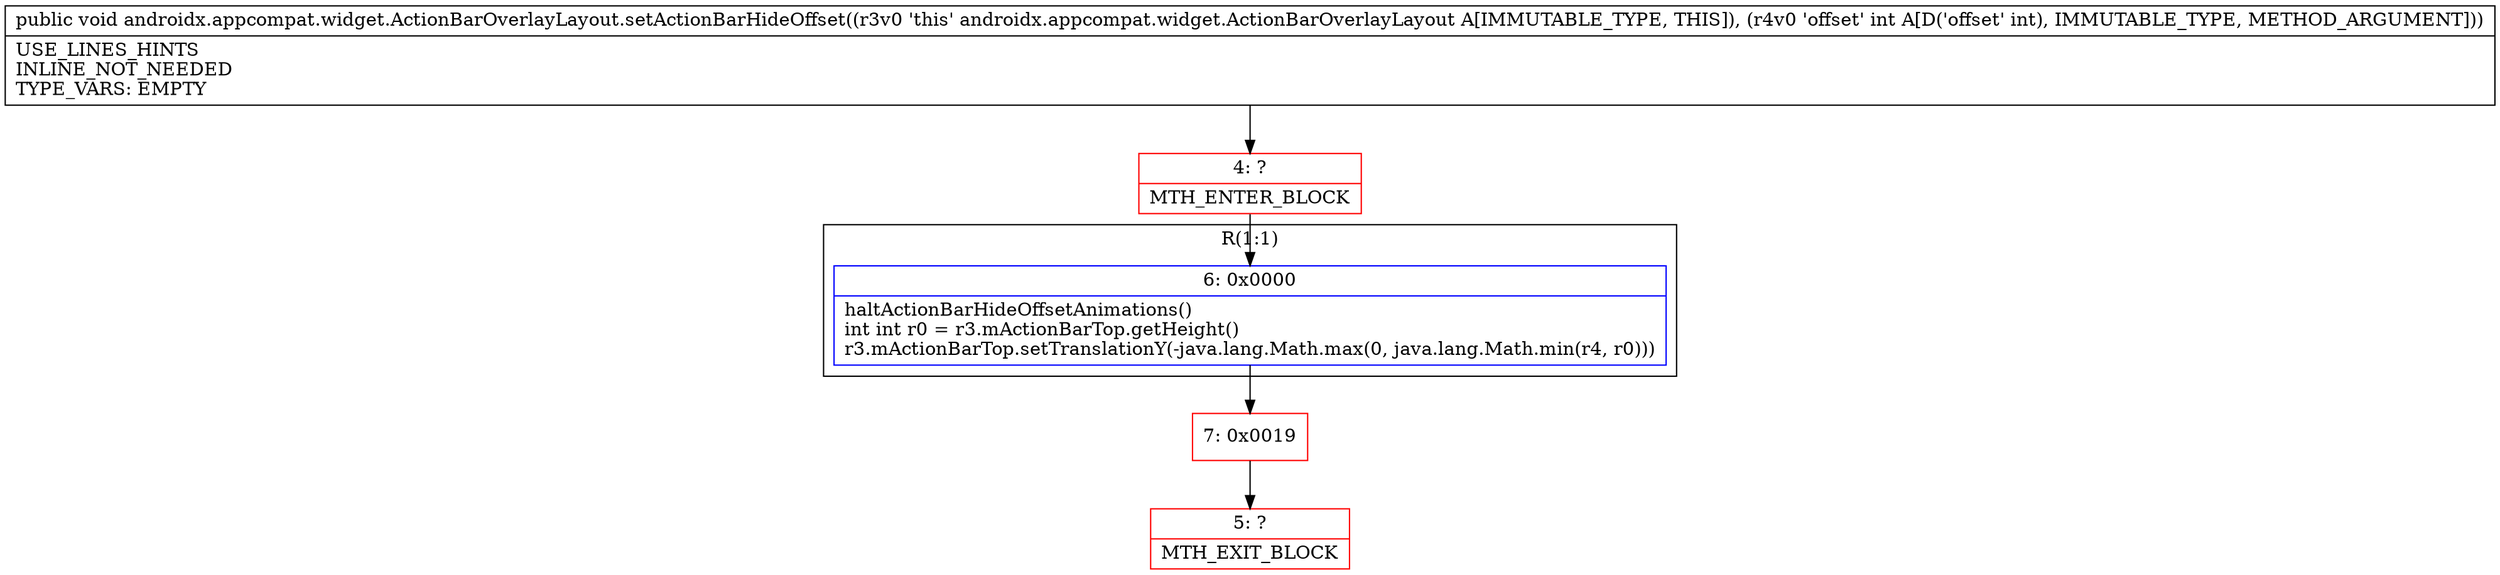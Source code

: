 digraph "CFG forandroidx.appcompat.widget.ActionBarOverlayLayout.setActionBarHideOffset(I)V" {
subgraph cluster_Region_1581649396 {
label = "R(1:1)";
node [shape=record,color=blue];
Node_6 [shape=record,label="{6\:\ 0x0000|haltActionBarHideOffsetAnimations()\lint int r0 = r3.mActionBarTop.getHeight()\lr3.mActionBarTop.setTranslationY(\-java.lang.Math.max(0, java.lang.Math.min(r4, r0)))\l}"];
}
Node_4 [shape=record,color=red,label="{4\:\ ?|MTH_ENTER_BLOCK\l}"];
Node_7 [shape=record,color=red,label="{7\:\ 0x0019}"];
Node_5 [shape=record,color=red,label="{5\:\ ?|MTH_EXIT_BLOCK\l}"];
MethodNode[shape=record,label="{public void androidx.appcompat.widget.ActionBarOverlayLayout.setActionBarHideOffset((r3v0 'this' androidx.appcompat.widget.ActionBarOverlayLayout A[IMMUTABLE_TYPE, THIS]), (r4v0 'offset' int A[D('offset' int), IMMUTABLE_TYPE, METHOD_ARGUMENT]))  | USE_LINES_HINTS\lINLINE_NOT_NEEDED\lTYPE_VARS: EMPTY\l}"];
MethodNode -> Node_4;Node_6 -> Node_7;
Node_4 -> Node_6;
Node_7 -> Node_5;
}

